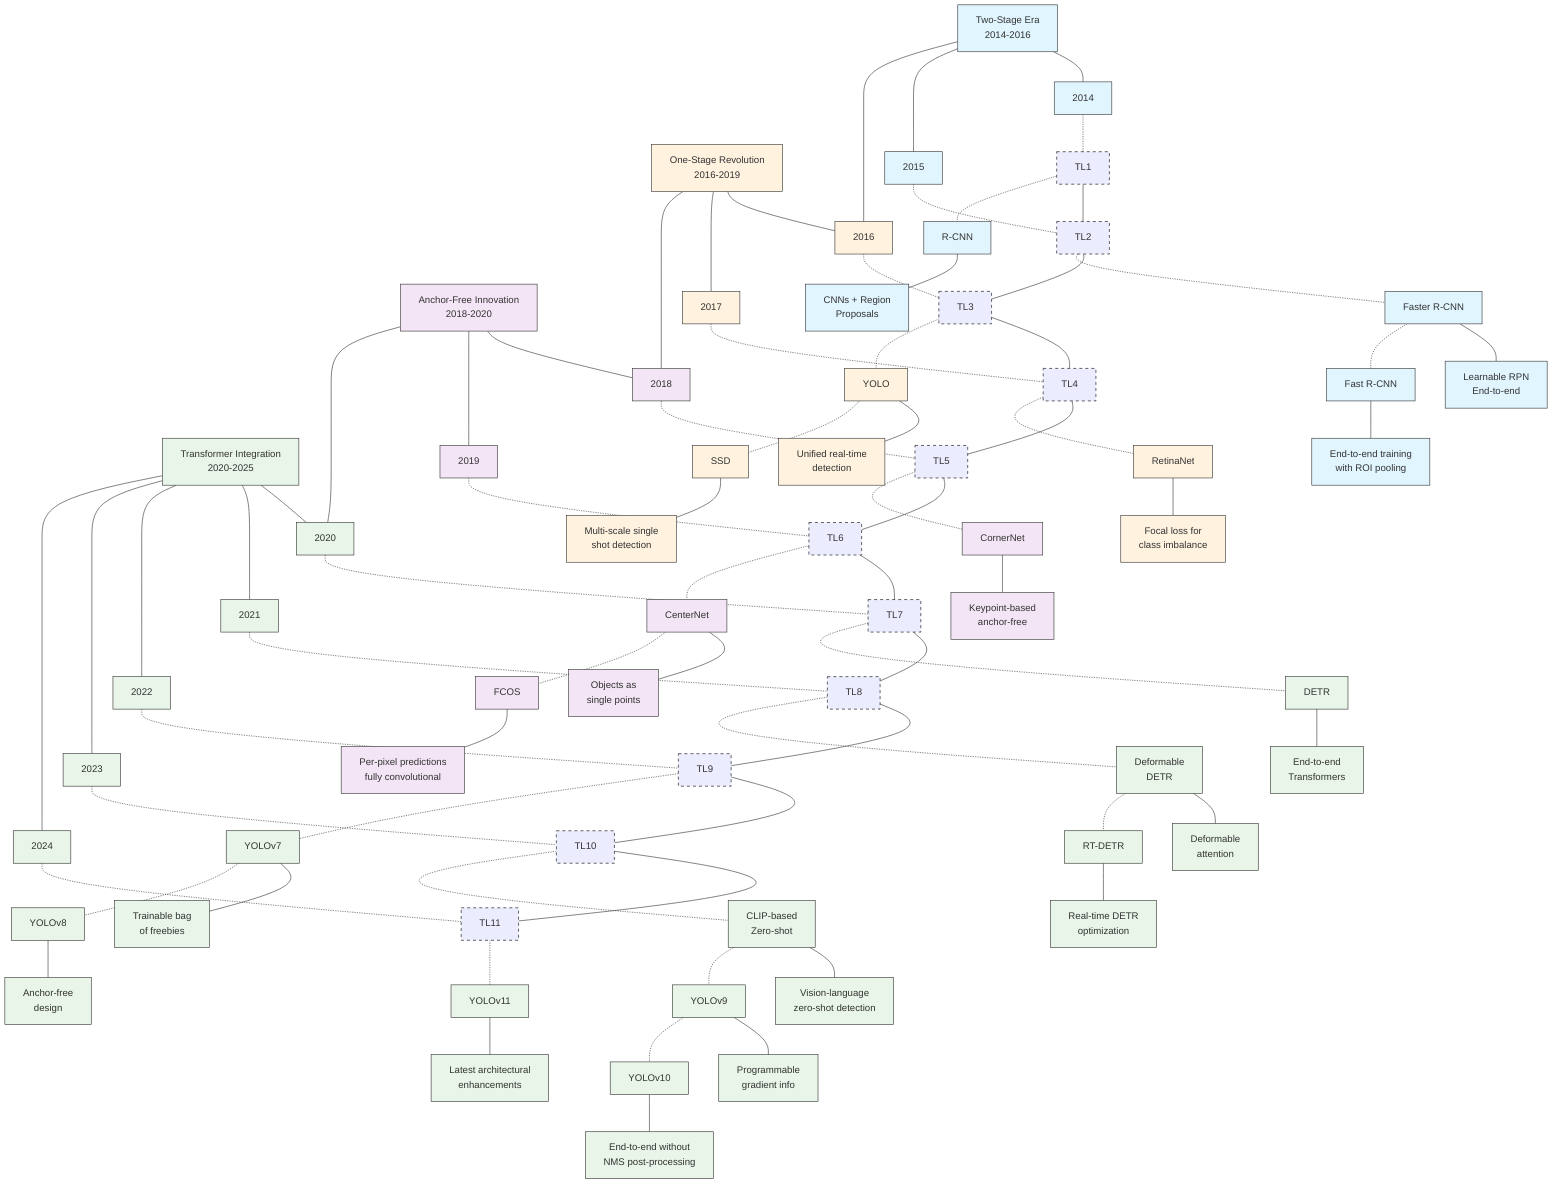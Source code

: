 flowchart TB
    %% Styles for different eras
    classDef twoStage fill:#e1f5fe,stroke:#333,stroke-width:1px
    classDef oneStage fill:#fff3e0,stroke:#333,stroke-width:1px
    classDef anchorFree fill:#f3e5f5,stroke:#333,stroke-width:1px
    classDef transformer fill:#e8f5e8,stroke:#333,stroke-width:1px
    classDef timeline stroke:#000,stroke-width:1px
    classDef timelineMarker stroke:#000,stroke-width:1px,stroke-dasharray: 5 5
    
    %% Era headers (first row)
    Era1["Two-Stage Era<br/>2014-2016"]:::twoStage
    Era2["One-Stage Revolution<br/>2016-2019"]:::oneStage
    Era3["Anchor-Free Innovation<br/>2018-2020"]:::anchorFree
    Era4["Transformer Integration<br/>2020-2025"]:::transformer
    
    %% Year labels (second row)
    Y2014["2014"]:::twoStage
    Y2015["2015"]:::twoStage
    Y2016["2016"]:::oneStage
    Y2017["2017"]:::oneStage
    Y2018["2018"]:::anchorFree
    Y2019["2019"]:::anchorFree
    Y2020["2020"]:::transformer
    Y2021["2021"]:::transformer
    Y2022["2022"]:::transformer
    Y2023["2023"]:::transformer
    Y2024["2024"]:::transformer
    
    %% Era to Year connections
    Era1 --- Y2014 & Y2015 & Y2016
    Era2 --- Y2016 & Y2017 & Y2018
    Era3 --- Y2018 & Y2019 & Y2020
    Era4 --- Y2020 & Y2021 & Y2022 & Y2023 & Y2024
    
    %% Timeline with markers
    TL1 --- TL2 --- TL3 --- TL4 --- TL5 --- TL6 --- TL7 --- TL8 --- TL9 --- TL10 --- TL11
    TL1 & TL2 & TL3 & TL4 & TL5 & TL6 & TL7 & TL8 & TL9 & TL10 & TL11:::timeline
    
    %% Timeline markers to years
    Y2014 -.- TL1:::timelineMarker
    Y2015 -.- TL2:::timelineMarker
    Y2016 -.- TL3:::timelineMarker
    Y2017 -.- TL4:::timelineMarker
    Y2018 -.- TL5:::timelineMarker
    Y2019 -.- TL6:::timelineMarker
    Y2020 -.- TL7:::timelineMarker
    Y2021 -.- TL8:::timelineMarker
    Y2022 -.- TL9:::timelineMarker
    Y2023 -.- TL10:::timelineMarker
    Y2024 -.- TL11:::timelineMarker
    
    %% Primary Models (third row)
    RCNN["R-CNN"]:::twoStage
    FasterRCNN["Faster R-CNN"]:::twoStage
    YOLO1["YOLO"]:::oneStage
    RetinaNet["RetinaNet"]:::oneStage
    CornerNet["CornerNet"]:::anchorFree
    CenterNet["CenterNet"]:::anchorFree
    DETR["DETR"]:::transformer
    DefDETR["Deformable<br/>DETR"]:::transformer
    YOLO7["YOLOv7"]:::transformer
    CLIPDET["CLIP-based<br/>Zero-shot"]:::transformer
    YOLO11["YOLOv11"]:::transformer
    
    %% Timeline to Models connections
    TL1 -.- RCNN
    TL2 -.- FasterRCNN
    TL3 -.- YOLO1
    TL4 -.- RetinaNet
    TL5 -.- CornerNet
    TL6 -.- CenterNet
    TL7 -.- DETR
    TL8 -.- DefDETR
    TL9 -.- YOLO7
    TL10 -.- CLIPDET
    TL11 -.- YOLO11
    
    %% Key contributions (fourth row)
    RCNNContrib["CNNs + Region<br/>Proposals"]:::twoStage
    FasterRCNNContrib["Learnable RPN<br/>End-to-end"]:::twoStage
    YOLO1Contrib["Unified real-time<br/>detection"]:::oneStage
    RetinaNetContrib["Focal loss for<br/>class imbalance"]:::oneStage
    CornerNetContrib["Keypoint-based<br/>anchor-free"]:::anchorFree
    CenterNetContrib["Objects as<br/>single points"]:::anchorFree
    DETRContrib["End-to-end<br/>Transformers"]:::transformer
    DefDETRContrib["Deformable<br/>attention"]:::transformer
    YOLO7Contrib["Trainable bag<br/>of freebies"]:::transformer
    CLIPDETContrib["Vision-language<br/>zero-shot detection"]:::transformer
    YOLO11Contrib["Latest architectural<br/>enhancements"]:::transformer
    
    %% Models to contributions connections
    RCNN --- RCNNContrib
    FasterRCNN --- FasterRCNNContrib
    YOLO1 --- YOLO1Contrib
    RetinaNet --- RetinaNetContrib
    CornerNet --- CornerNetContrib
    CenterNet --- CenterNetContrib
    DETR --- DETRContrib
    DefDETR --- DefDETRContrib
    YOLO7 --- YOLO7Contrib
    CLIPDET --- CLIPDETContrib
    YOLO11 --- YOLO11Contrib
    
    %% Secondary models (fifth row)
    FastRCNN["Fast R-CNN"]:::twoStage
    SSD["SSD"]:::oneStage
    FCOS["FCOS"]:::anchorFree
    RTDETR["RT-DETR"]:::transformer
    YOLO8["YOLOv8"]:::transformer
    YOLO9["YOLOv9"]:::transformer
    YOLO10["YOLOv10"]:::transformer
    
    %% Secondary model contributions
    FastRCNNContrib["End-to-end training<br/>with ROI pooling"]:::twoStage
    SSDContrib["Multi-scale single<br/>shot detection"]:::oneStage
    FCOSContrib["Per-pixel predictions<br/>fully convolutional"]:::anchorFree
    RTDETRContrib["Real-time DETR<br/>optimization"]:::transformer
    YOLO8Contrib["Anchor-free<br/>design"]:::transformer
    YOLO9SecContrib["Programmable<br/>gradient info"]:::transformer
    YOLO10Contrib["End-to-end without<br/>NMS post-processing"]:::transformer

    %% Secondary model connections
    FasterRCNN -.- FastRCNN
    FastRCNN --- FastRCNNContrib
    YOLO1 -.- SSD
    SSD --- SSDContrib
    CenterNet -.- FCOS
    FCOS --- FCOSContrib
    DefDETR -.- RTDETR
    RTDETR --- RTDETRContrib
    YOLO7 -.- YOLO8
    YOLO8 --- YOLO8Contrib
    CLIPDET -.- YOLO9
    YOLO9 --- YOLO9SecContrib
    YOLO9 -.- YOLO10
    YOLO10 --- YOLO10Contrib